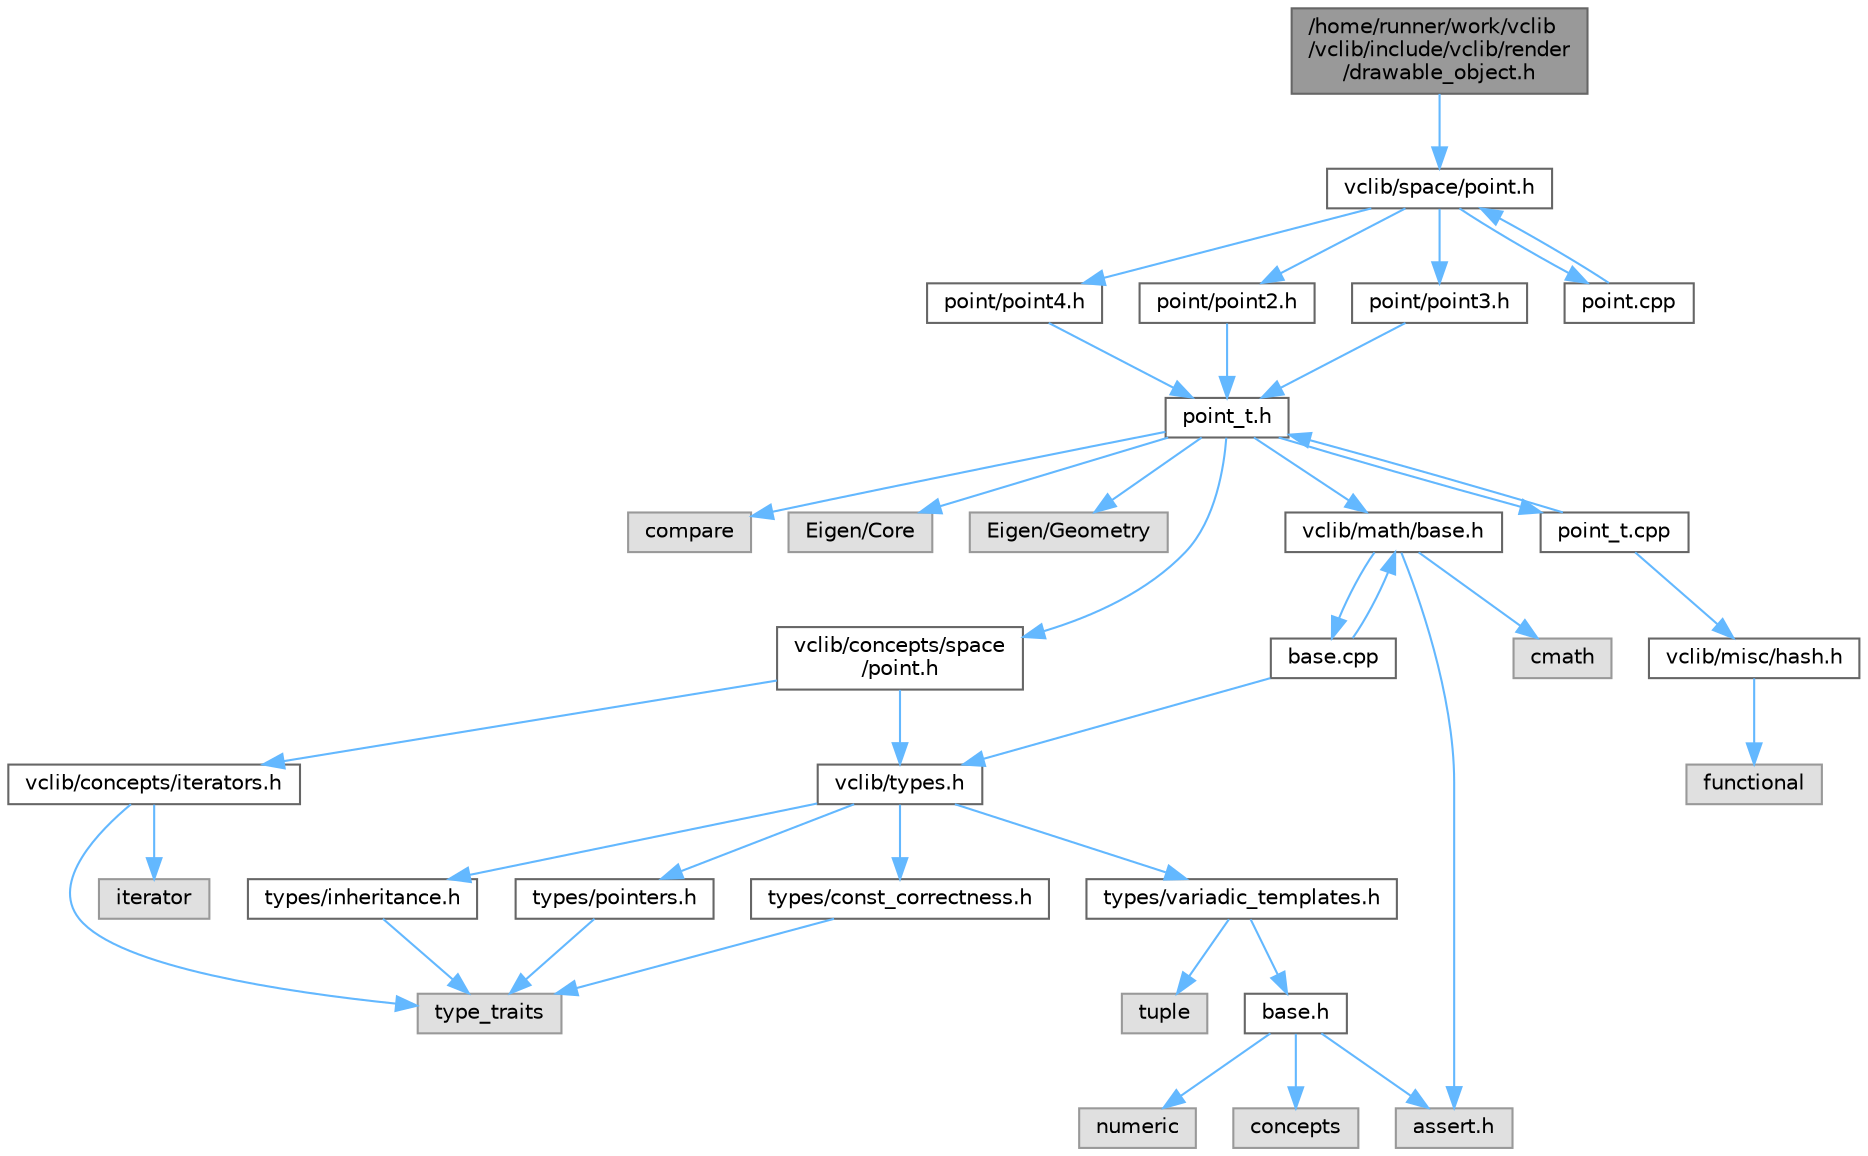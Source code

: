 digraph "/home/runner/work/vclib/vclib/include/vclib/render/drawable_object.h"
{
 // LATEX_PDF_SIZE
  bgcolor="transparent";
  edge [fontname=Helvetica,fontsize=10,labelfontname=Helvetica,labelfontsize=10];
  node [fontname=Helvetica,fontsize=10,shape=box,height=0.2,width=0.4];
  Node1 [label="/home/runner/work/vclib\l/vclib/include/vclib/render\l/drawable_object.h",height=0.2,width=0.4,color="gray40", fillcolor="grey60", style="filled", fontcolor="black",tooltip=" "];
  Node1 -> Node2 [color="steelblue1",style="solid"];
  Node2 [label="vclib/space/point.h",height=0.2,width=0.4,color="grey40", fillcolor="white", style="filled",URL="$space_2point_8h.html",tooltip=" "];
  Node2 -> Node3 [color="steelblue1",style="solid"];
  Node3 [label="point/point2.h",height=0.2,width=0.4,color="grey40", fillcolor="white", style="filled",URL="$point2_8h.html",tooltip=" "];
  Node3 -> Node4 [color="steelblue1",style="solid"];
  Node4 [label="point_t.h",height=0.2,width=0.4,color="grey40", fillcolor="white", style="filled",URL="$point__t_8h.html",tooltip=" "];
  Node4 -> Node5 [color="steelblue1",style="solid"];
  Node5 [label="compare",height=0.2,width=0.4,color="grey60", fillcolor="#E0E0E0", style="filled",tooltip=" "];
  Node4 -> Node6 [color="steelblue1",style="solid"];
  Node6 [label="Eigen/Core",height=0.2,width=0.4,color="grey60", fillcolor="#E0E0E0", style="filled",tooltip=" "];
  Node4 -> Node7 [color="steelblue1",style="solid"];
  Node7 [label="Eigen/Geometry",height=0.2,width=0.4,color="grey60", fillcolor="#E0E0E0", style="filled",tooltip=" "];
  Node4 -> Node8 [color="steelblue1",style="solid"];
  Node8 [label="vclib/concepts/space\l/point.h",height=0.2,width=0.4,color="grey40", fillcolor="white", style="filled",URL="$concepts_2space_2point_8h.html",tooltip=" "];
  Node8 -> Node9 [color="steelblue1",style="solid"];
  Node9 [label="vclib/concepts/iterators.h",height=0.2,width=0.4,color="grey40", fillcolor="white", style="filled",URL="$concepts_2iterators_8h.html",tooltip=" "];
  Node9 -> Node10 [color="steelblue1",style="solid"];
  Node10 [label="iterator",height=0.2,width=0.4,color="grey60", fillcolor="#E0E0E0", style="filled",tooltip=" "];
  Node9 -> Node11 [color="steelblue1",style="solid"];
  Node11 [label="type_traits",height=0.2,width=0.4,color="grey60", fillcolor="#E0E0E0", style="filled",tooltip=" "];
  Node8 -> Node12 [color="steelblue1",style="solid"];
  Node12 [label="vclib/types.h",height=0.2,width=0.4,color="grey40", fillcolor="white", style="filled",URL="$types_8h.html",tooltip=" "];
  Node12 -> Node13 [color="steelblue1",style="solid"];
  Node13 [label="types/const_correctness.h",height=0.2,width=0.4,color="grey40", fillcolor="white", style="filled",URL="$types_2const__correctness_8h.html",tooltip=" "];
  Node13 -> Node11 [color="steelblue1",style="solid"];
  Node12 -> Node14 [color="steelblue1",style="solid"];
  Node14 [label="types/inheritance.h",height=0.2,width=0.4,color="grey40", fillcolor="white", style="filled",URL="$inheritance_8h.html",tooltip=" "];
  Node14 -> Node11 [color="steelblue1",style="solid"];
  Node12 -> Node15 [color="steelblue1",style="solid"];
  Node15 [label="types/pointers.h",height=0.2,width=0.4,color="grey40", fillcolor="white", style="filled",URL="$types_2pointers_8h.html",tooltip=" "];
  Node15 -> Node11 [color="steelblue1",style="solid"];
  Node12 -> Node16 [color="steelblue1",style="solid"];
  Node16 [label="types/variadic_templates.h",height=0.2,width=0.4,color="grey40", fillcolor="white", style="filled",URL="$variadic__templates_8h.html",tooltip=" "];
  Node16 -> Node17 [color="steelblue1",style="solid"];
  Node17 [label="base.h",height=0.2,width=0.4,color="grey40", fillcolor="white", style="filled",URL="$types_2base_8h.html",tooltip=" "];
  Node17 -> Node18 [color="steelblue1",style="solid"];
  Node18 [label="assert.h",height=0.2,width=0.4,color="grey60", fillcolor="#E0E0E0", style="filled",tooltip=" "];
  Node17 -> Node19 [color="steelblue1",style="solid"];
  Node19 [label="concepts",height=0.2,width=0.4,color="grey60", fillcolor="#E0E0E0", style="filled",tooltip=" "];
  Node17 -> Node20 [color="steelblue1",style="solid"];
  Node20 [label="numeric",height=0.2,width=0.4,color="grey60", fillcolor="#E0E0E0", style="filled",tooltip=" "];
  Node16 -> Node21 [color="steelblue1",style="solid"];
  Node21 [label="tuple",height=0.2,width=0.4,color="grey60", fillcolor="#E0E0E0", style="filled",tooltip=" "];
  Node4 -> Node22 [color="steelblue1",style="solid"];
  Node22 [label="vclib/math/base.h",height=0.2,width=0.4,color="grey40", fillcolor="white", style="filled",URL="$math_2base_8h.html",tooltip=" "];
  Node22 -> Node23 [color="steelblue1",style="solid"];
  Node23 [label="cmath",height=0.2,width=0.4,color="grey60", fillcolor="#E0E0E0", style="filled",tooltip=" "];
  Node22 -> Node18 [color="steelblue1",style="solid"];
  Node22 -> Node24 [color="steelblue1",style="solid"];
  Node24 [label="base.cpp",height=0.2,width=0.4,color="grey40", fillcolor="white", style="filled",URL="$base_8cpp.html",tooltip=" "];
  Node24 -> Node22 [color="steelblue1",style="solid"];
  Node24 -> Node12 [color="steelblue1",style="solid"];
  Node4 -> Node25 [color="steelblue1",style="solid"];
  Node25 [label="point_t.cpp",height=0.2,width=0.4,color="grey40", fillcolor="white", style="filled",URL="$point__t_8cpp.html",tooltip=" "];
  Node25 -> Node4 [color="steelblue1",style="solid"];
  Node25 -> Node26 [color="steelblue1",style="solid"];
  Node26 [label="vclib/misc/hash.h",height=0.2,width=0.4,color="grey40", fillcolor="white", style="filled",URL="$hash_8h.html",tooltip=" "];
  Node26 -> Node27 [color="steelblue1",style="solid"];
  Node27 [label="functional",height=0.2,width=0.4,color="grey60", fillcolor="#E0E0E0", style="filled",tooltip=" "];
  Node2 -> Node28 [color="steelblue1",style="solid"];
  Node28 [label="point/point3.h",height=0.2,width=0.4,color="grey40", fillcolor="white", style="filled",URL="$point3_8h.html",tooltip=" "];
  Node28 -> Node4 [color="steelblue1",style="solid"];
  Node2 -> Node29 [color="steelblue1",style="solid"];
  Node29 [label="point/point4.h",height=0.2,width=0.4,color="grey40", fillcolor="white", style="filled",URL="$point4_8h.html",tooltip=" "];
  Node29 -> Node4 [color="steelblue1",style="solid"];
  Node2 -> Node30 [color="steelblue1",style="solid"];
  Node30 [label="point.cpp",height=0.2,width=0.4,color="grey40", fillcolor="white", style="filled",URL="$point_8cpp.html",tooltip=" "];
  Node30 -> Node2 [color="steelblue1",style="solid"];
}
